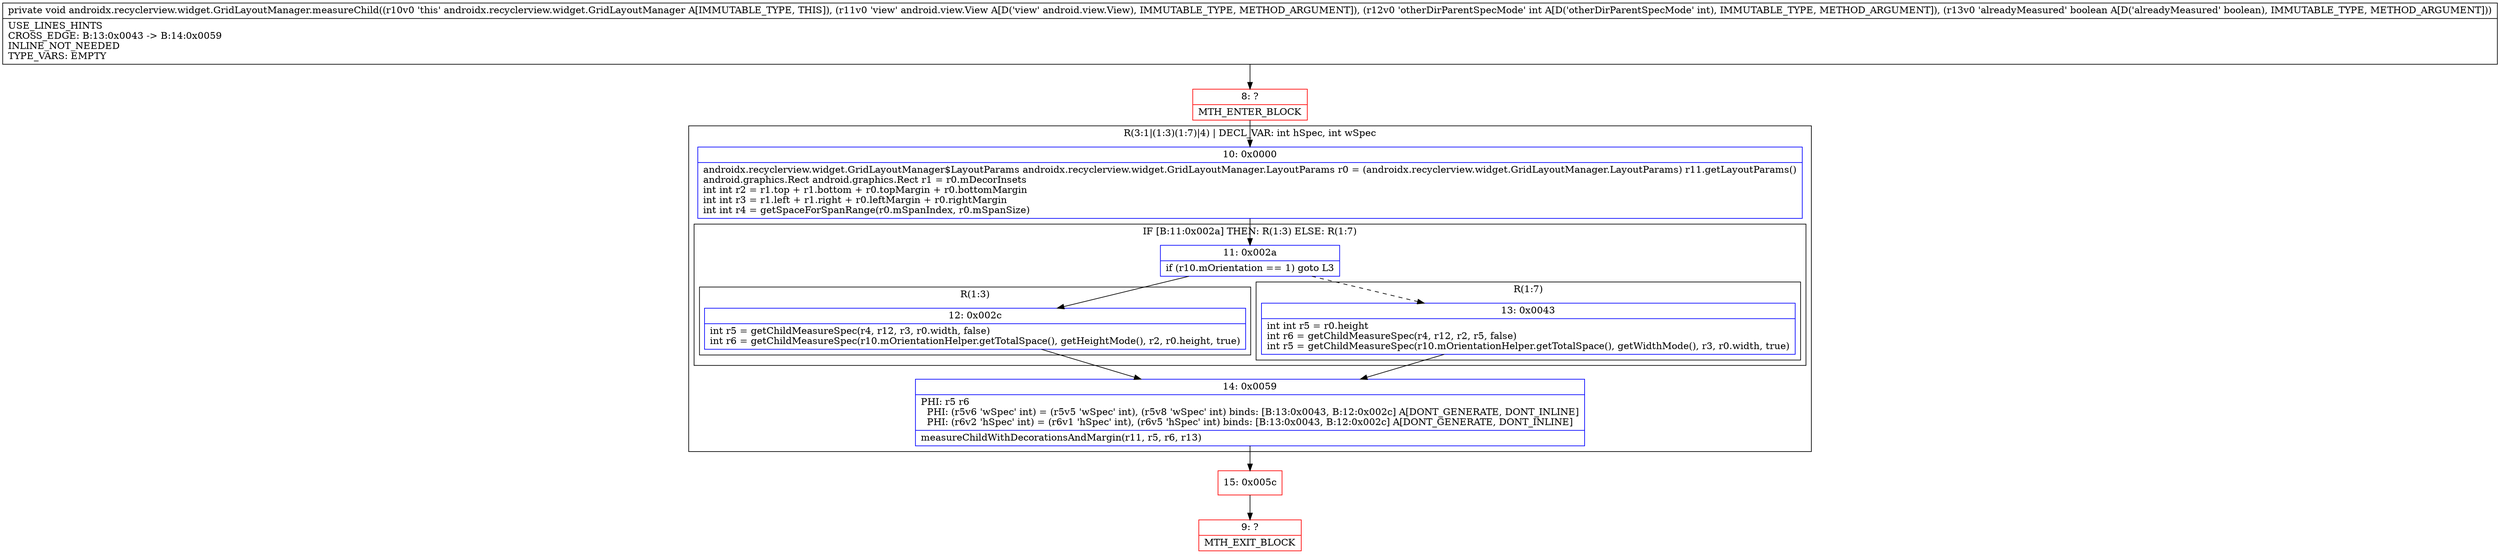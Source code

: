 digraph "CFG forandroidx.recyclerview.widget.GridLayoutManager.measureChild(Landroid\/view\/View;IZ)V" {
subgraph cluster_Region_621334013 {
label = "R(3:1|(1:3)(1:7)|4) | DECL_VAR: int hSpec, int wSpec\l";
node [shape=record,color=blue];
Node_10 [shape=record,label="{10\:\ 0x0000|androidx.recyclerview.widget.GridLayoutManager$LayoutParams androidx.recyclerview.widget.GridLayoutManager.LayoutParams r0 = (androidx.recyclerview.widget.GridLayoutManager.LayoutParams) r11.getLayoutParams()\landroid.graphics.Rect android.graphics.Rect r1 = r0.mDecorInsets\lint int r2 = r1.top + r1.bottom + r0.topMargin + r0.bottomMargin\lint int r3 = r1.left + r1.right + r0.leftMargin + r0.rightMargin\lint int r4 = getSpaceForSpanRange(r0.mSpanIndex, r0.mSpanSize)\l}"];
subgraph cluster_IfRegion_1395711235 {
label = "IF [B:11:0x002a] THEN: R(1:3) ELSE: R(1:7)";
node [shape=record,color=blue];
Node_11 [shape=record,label="{11\:\ 0x002a|if (r10.mOrientation == 1) goto L3\l}"];
subgraph cluster_Region_1561837160 {
label = "R(1:3)";
node [shape=record,color=blue];
Node_12 [shape=record,label="{12\:\ 0x002c|int r5 = getChildMeasureSpec(r4, r12, r3, r0.width, false)\lint r6 = getChildMeasureSpec(r10.mOrientationHelper.getTotalSpace(), getHeightMode(), r2, r0.height, true)\l}"];
}
subgraph cluster_Region_809031931 {
label = "R(1:7)";
node [shape=record,color=blue];
Node_13 [shape=record,label="{13\:\ 0x0043|int int r5 = r0.height\lint r6 = getChildMeasureSpec(r4, r12, r2, r5, false)\lint r5 = getChildMeasureSpec(r10.mOrientationHelper.getTotalSpace(), getWidthMode(), r3, r0.width, true)\l}"];
}
}
Node_14 [shape=record,label="{14\:\ 0x0059|PHI: r5 r6 \l  PHI: (r5v6 'wSpec' int) = (r5v5 'wSpec' int), (r5v8 'wSpec' int) binds: [B:13:0x0043, B:12:0x002c] A[DONT_GENERATE, DONT_INLINE]\l  PHI: (r6v2 'hSpec' int) = (r6v1 'hSpec' int), (r6v5 'hSpec' int) binds: [B:13:0x0043, B:12:0x002c] A[DONT_GENERATE, DONT_INLINE]\l|measureChildWithDecorationsAndMargin(r11, r5, r6, r13)\l}"];
}
Node_8 [shape=record,color=red,label="{8\:\ ?|MTH_ENTER_BLOCK\l}"];
Node_15 [shape=record,color=red,label="{15\:\ 0x005c}"];
Node_9 [shape=record,color=red,label="{9\:\ ?|MTH_EXIT_BLOCK\l}"];
MethodNode[shape=record,label="{private void androidx.recyclerview.widget.GridLayoutManager.measureChild((r10v0 'this' androidx.recyclerview.widget.GridLayoutManager A[IMMUTABLE_TYPE, THIS]), (r11v0 'view' android.view.View A[D('view' android.view.View), IMMUTABLE_TYPE, METHOD_ARGUMENT]), (r12v0 'otherDirParentSpecMode' int A[D('otherDirParentSpecMode' int), IMMUTABLE_TYPE, METHOD_ARGUMENT]), (r13v0 'alreadyMeasured' boolean A[D('alreadyMeasured' boolean), IMMUTABLE_TYPE, METHOD_ARGUMENT]))  | USE_LINES_HINTS\lCROSS_EDGE: B:13:0x0043 \-\> B:14:0x0059\lINLINE_NOT_NEEDED\lTYPE_VARS: EMPTY\l}"];
MethodNode -> Node_8;Node_10 -> Node_11;
Node_11 -> Node_12;
Node_11 -> Node_13[style=dashed];
Node_12 -> Node_14;
Node_13 -> Node_14;
Node_14 -> Node_15;
Node_8 -> Node_10;
Node_15 -> Node_9;
}

